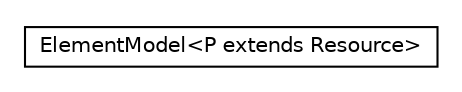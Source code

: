 #!/usr/local/bin/dot
#
# Class diagram 
# Generated by UMLGraph version R5_6-24-gf6e263 (http://www.umlgraph.org/)
#

digraph G {
	edge [fontname="Helvetica",fontsize=10,labelfontname="Helvetica",labelfontsize=10];
	node [fontname="Helvetica",fontsize=10,shape=plaintext];
	nodesep=0.25;
	ranksep=0.5;
	// org.universAAL.ontology.reasoner.util.ElementModel<P extends org.universAAL.middleware.rdf.Resource>
	c38126 [label=<<table title="org.universAAL.ontology.reasoner.util.ElementModel" border="0" cellborder="1" cellspacing="0" cellpadding="2" port="p" href="./ElementModel.html">
		<tr><td><table border="0" cellspacing="0" cellpadding="1">
<tr><td align="center" balign="center"> ElementModel&lt;P extends Resource&gt; </td></tr>
		</table></td></tr>
		</table>>, URL="./ElementModel.html", fontname="Helvetica", fontcolor="black", fontsize=10.0];
}


